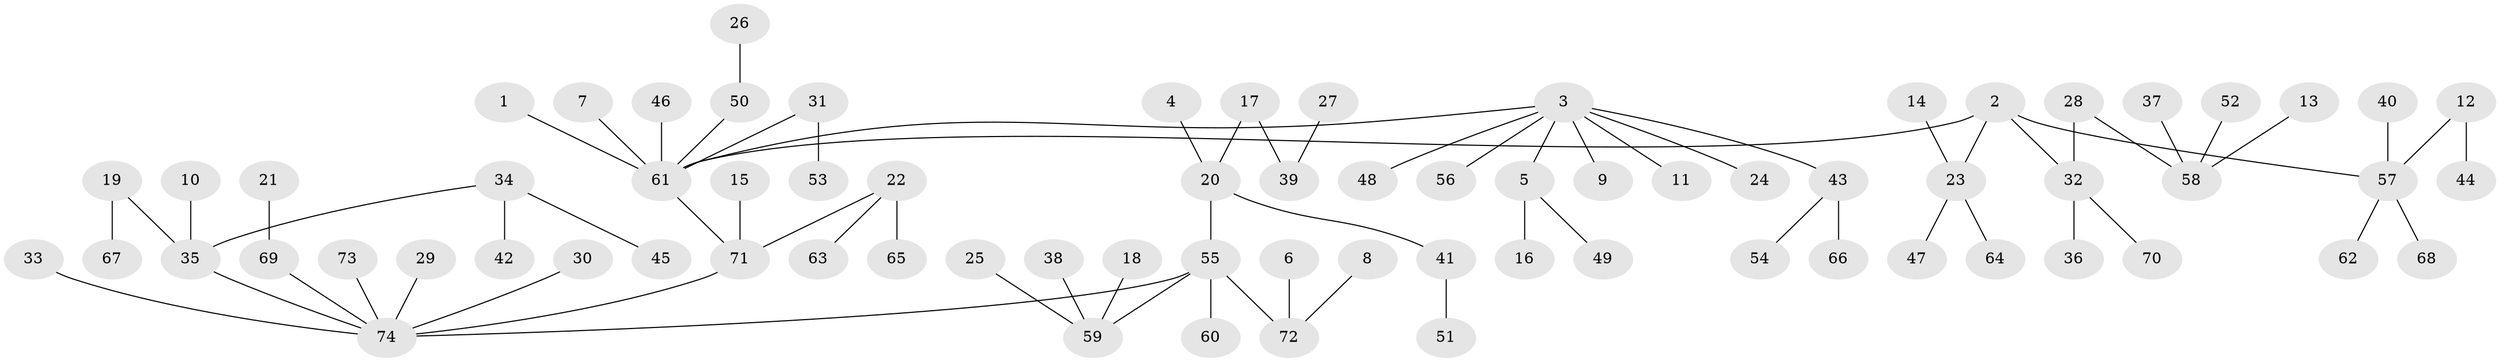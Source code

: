// original degree distribution, {2: 0.27702702702702703, 7: 0.013513513513513514, 9: 0.006756756756756757, 5: 0.0472972972972973, 6: 0.006756756756756757, 1: 0.5135135135135135, 4: 0.0472972972972973, 8: 0.006756756756756757, 3: 0.08108108108108109}
// Generated by graph-tools (version 1.1) at 2025/50/03/09/25 03:50:19]
// undirected, 74 vertices, 73 edges
graph export_dot {
graph [start="1"]
  node [color=gray90,style=filled];
  1;
  2;
  3;
  4;
  5;
  6;
  7;
  8;
  9;
  10;
  11;
  12;
  13;
  14;
  15;
  16;
  17;
  18;
  19;
  20;
  21;
  22;
  23;
  24;
  25;
  26;
  27;
  28;
  29;
  30;
  31;
  32;
  33;
  34;
  35;
  36;
  37;
  38;
  39;
  40;
  41;
  42;
  43;
  44;
  45;
  46;
  47;
  48;
  49;
  50;
  51;
  52;
  53;
  54;
  55;
  56;
  57;
  58;
  59;
  60;
  61;
  62;
  63;
  64;
  65;
  66;
  67;
  68;
  69;
  70;
  71;
  72;
  73;
  74;
  1 -- 61 [weight=1.0];
  2 -- 23 [weight=1.0];
  2 -- 32 [weight=1.0];
  2 -- 57 [weight=1.0];
  2 -- 61 [weight=1.0];
  3 -- 5 [weight=1.0];
  3 -- 9 [weight=1.0];
  3 -- 11 [weight=1.0];
  3 -- 24 [weight=1.0];
  3 -- 43 [weight=1.0];
  3 -- 48 [weight=1.0];
  3 -- 56 [weight=1.0];
  3 -- 61 [weight=1.0];
  4 -- 20 [weight=1.0];
  5 -- 16 [weight=1.0];
  5 -- 49 [weight=1.0];
  6 -- 72 [weight=1.0];
  7 -- 61 [weight=1.0];
  8 -- 72 [weight=1.0];
  10 -- 35 [weight=1.0];
  12 -- 44 [weight=1.0];
  12 -- 57 [weight=1.0];
  13 -- 58 [weight=1.0];
  14 -- 23 [weight=1.0];
  15 -- 71 [weight=1.0];
  17 -- 20 [weight=1.0];
  17 -- 39 [weight=1.0];
  18 -- 59 [weight=1.0];
  19 -- 35 [weight=1.0];
  19 -- 67 [weight=1.0];
  20 -- 41 [weight=1.0];
  20 -- 55 [weight=1.0];
  21 -- 69 [weight=1.0];
  22 -- 63 [weight=1.0];
  22 -- 65 [weight=1.0];
  22 -- 71 [weight=1.0];
  23 -- 47 [weight=1.0];
  23 -- 64 [weight=1.0];
  25 -- 59 [weight=1.0];
  26 -- 50 [weight=1.0];
  27 -- 39 [weight=1.0];
  28 -- 32 [weight=1.0];
  28 -- 58 [weight=1.0];
  29 -- 74 [weight=1.0];
  30 -- 74 [weight=1.0];
  31 -- 53 [weight=1.0];
  31 -- 61 [weight=1.0];
  32 -- 36 [weight=1.0];
  32 -- 70 [weight=1.0];
  33 -- 74 [weight=1.0];
  34 -- 35 [weight=1.0];
  34 -- 42 [weight=1.0];
  34 -- 45 [weight=1.0];
  35 -- 74 [weight=1.0];
  37 -- 58 [weight=1.0];
  38 -- 59 [weight=1.0];
  40 -- 57 [weight=1.0];
  41 -- 51 [weight=1.0];
  43 -- 54 [weight=1.0];
  43 -- 66 [weight=1.0];
  46 -- 61 [weight=1.0];
  50 -- 61 [weight=1.0];
  52 -- 58 [weight=1.0];
  55 -- 59 [weight=1.0];
  55 -- 60 [weight=1.0];
  55 -- 72 [weight=1.0];
  55 -- 74 [weight=1.0];
  57 -- 62 [weight=1.0];
  57 -- 68 [weight=1.0];
  61 -- 71 [weight=1.0];
  69 -- 74 [weight=1.0];
  71 -- 74 [weight=1.0];
  73 -- 74 [weight=1.0];
}
